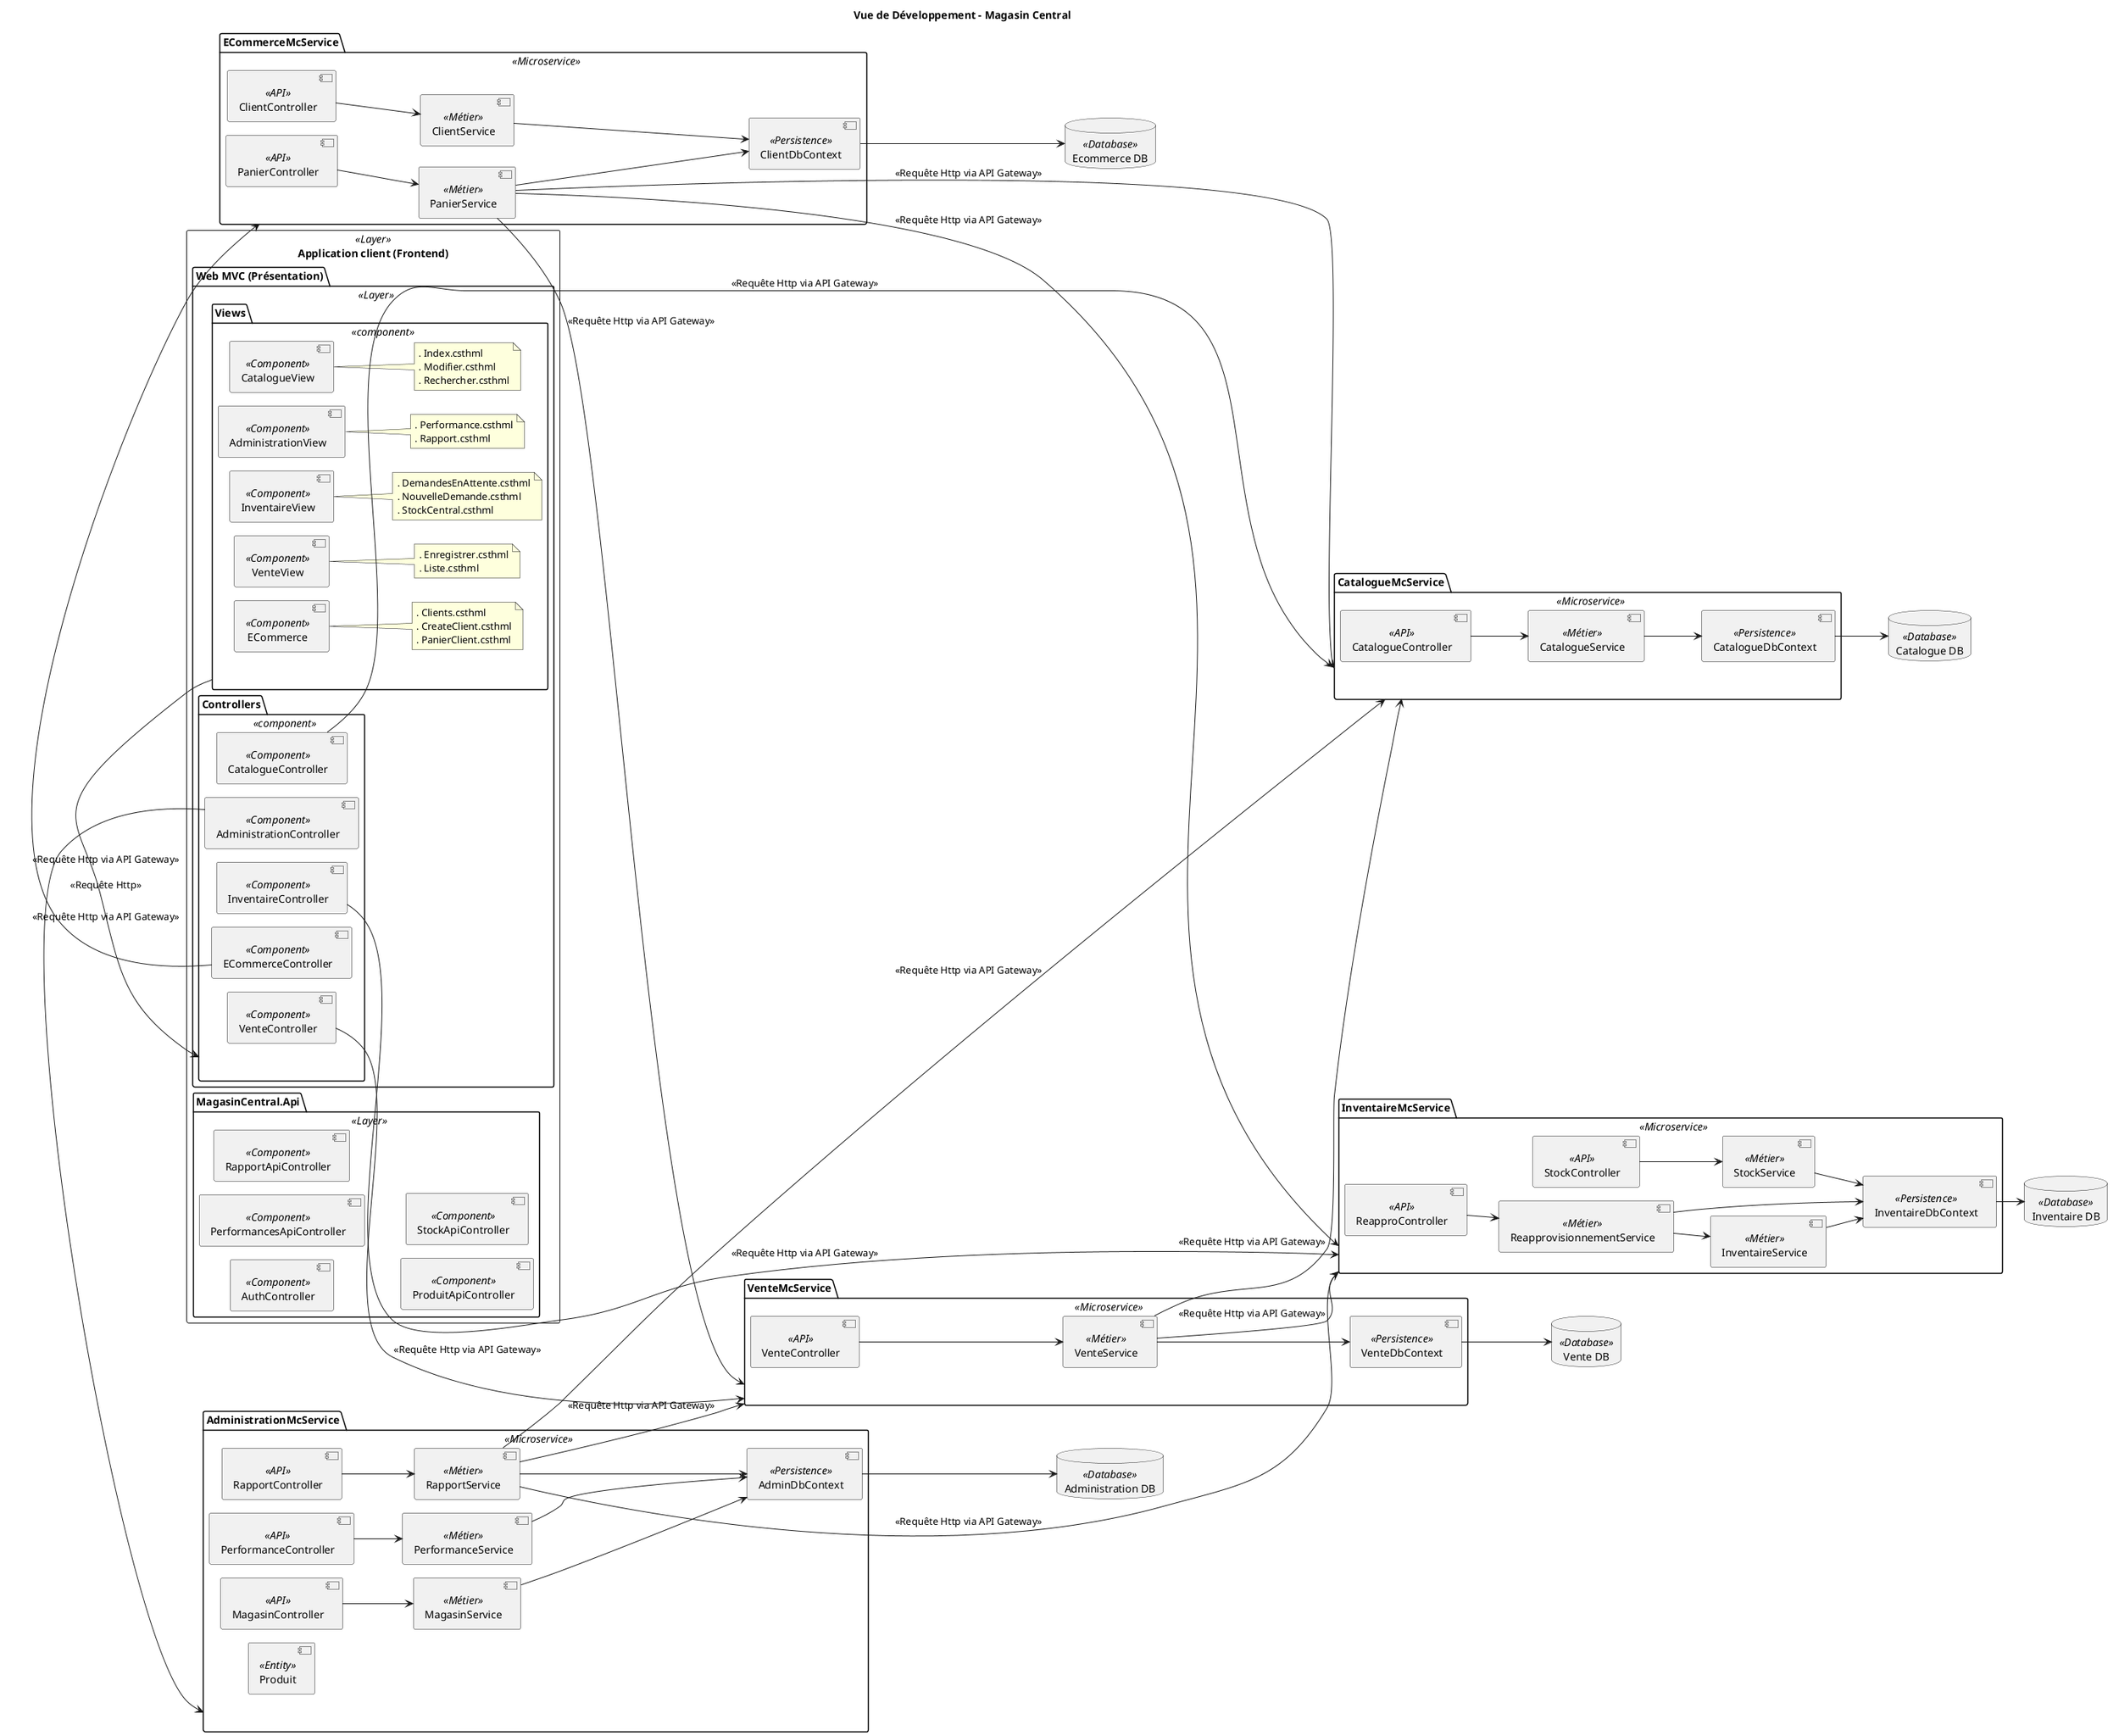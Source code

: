 @startuml VueDéveloppement_MagasinCentral
title Vue de Développement - Magasin Central
!pragma layout smetana
left to right direction

skinparam component {
  horizontalSpacing 40
  verticalSpacing 30
}
skinparam package {
  padding 20
}

rectangle "Application client (Frontend)" as clientApp <<Layer>> {
  package "Web MVC (Présentation)" as WebMVC <<Layer>> {
    package "Views" as view <<component>> {
      [CatalogueView] <<Component>>
        note right of [CatalogueView]
          . Index.csthml
          . Modifier.csthml
          . Rechercher.csthml
        end note
      [AdministrationView] <<Component>>
        note right of [AdministrationView]
          . Performance.csthml
          . Rapport.csthml
        end note
      [InventaireView] <<Component>>
        note right of [InventaireView]
          . DemandesEnAttente.csthml
          . NouvelleDemande.csthml
          . StockCentral.csthml
        end note
      [VenteView] <<Component>>
        note right of [VenteView]
          . Enregistrer.csthml
          . Liste.csthml
        end note
      [ECommerce] <<Component>>
        note right of [ECommerce]
          . Clients.csthml
          . CreateClient.csthml
          . PanierClient.csthml
        end note
    }

    package "Controllers" as controller <<component>> {
      [CatalogueController] <<Component>>
      [AdministrationController] <<Component>>
      [InventaireController] <<Component>>
      [ECommerceController] <<Component>>
      [VenteController] <<Component>>
      }
    }

    package "MagasinCentral.Api" as API <<Layer>> {
      [AuthController] <<Component>>
      [PerformancesApiController] <<Component>>
      [RapportApiController] <<Component>>
      [ProduitApiController] <<Component>>
      [StockApiController] <<Component>>
    }
}

database "Catalogue DB" as catalogueDb <<Database>>
package "CatalogueMcService" as catalogueMcService <<Microservice>> {
  [CatalogueController] <<API>> as catalogueSvcController
  [CatalogueService] <<Métier>>
  [CatalogueDbContext] <<Persistence>>

  catalogueSvcController --> CatalogueService
  CatalogueService --> CatalogueDbContext
  CatalogueDbContext --> catalogueDb
}

database "Administration DB" as administrationDb <<Database>>
package "AdministrationMcService" as administrationMcService <<Microservice>> {
  [MagasinController] <<API>> as magasinController
  [PerformanceController] <<API>> as performanceController
  [RapportController] <<API>> as rapportController
  [MagasinService] <<Métier>>
  [PerformanceService] <<Métier>>
  [RapportService] <<Métier>>
  [AdminDbContext] <<Persistence>>
  [Produit] <<Entity>>

  magasinController --> MagasinService
  performanceController --> PerformanceService
  rapportController --> RapportService
  MagasinService --> AdminDbContext
  PerformanceService --> AdminDbContext
  RapportService --> AdminDbContext
  AdminDbContext --> administrationDb
}

database "Ecommerce DB" as ecommerceDb <<Database>>
package "ECommerceMcService" as ecommerceMcService <<Microservice>> {
  [ClientController] <<API>> as clientController
  [PanierController] <<API>> as panierController
  [ClientService] <<Métier>>
  [PanierService] <<Métier>>

  [ClientDbContext] <<Persistence>>

  clientController --> ClientService
  panierController --> PanierService
  ClientService --> ClientDbContext
  PanierService --> ClientDbContext
  ClientDbContext --> ecommerceDb
}

database "Inventaire DB" as inventaireDb <<Database>>
package "InventaireMcService" as inventaireMcService <<Microservice>> {
  [ReapproController] <<API>> as reapproController
  [StockController] <<API>> as stockController

  [ReapprovisionnementService] <<Métier>>
  [StockService] <<Métier>>
  [InventaireService] <<Métier>>
  [InventaireDbContext] <<Persistence>>

  reapproController --> ReapprovisionnementService
  stockController --> StockService
  ReapprovisionnementService --> InventaireService
  ReapprovisionnementService --> InventaireDbContext
  StockService --> InventaireDbContext
  InventaireService --> InventaireDbContext
  InventaireDbContext --> inventaireDb
}

database "Vente DB" as venteDb <<Database>>
package "VenteMcService" as venteMcService <<Microservice>> {
  [VenteController] <<API>> as venteController
  [VenteService] <<Métier>>
  [VenteDbContext] <<Persistence>>

  venteController --> VenteService
  VenteService --> VenteDbContext
  VenteDbContext --> venteDb
}

CatalogueController -> catalogueMcService : <<Requête Http via API Gateway>>
AdministrationController -> administrationMcService : <<Requête Http via API Gateway>>
ECommerceController -> ecommerceMcService : <<Requête Http via API Gateway>>
InventaireController -> inventaireMcService : <<Requête Http via API Gateway>>
VenteController -> venteMcService : <<Requête Http via API Gateway>>

RapportService --> venteMcService : <<Requête Http via API Gateway>>
RapportService --> inventaireMcService : <<Requête Http via API Gateway>>
RapportService --> catalogueMcService : <<Requête Http via API Gateway>>

PanierService --> venteMcService : <<Requête Http via API Gateway>>
PanierService --> inventaireMcService : <<Requête Http via API Gateway>>
PanierService --> catalogueMcService : <<Requête Http via API Gateway>>

VenteService --> inventaireMcService : <<Requête Http via API Gateway>>
VenteService --> catalogueMcService : <<Requête Http via API Gateway>>

view -> controller : <<Requête Http>>

@enduml
